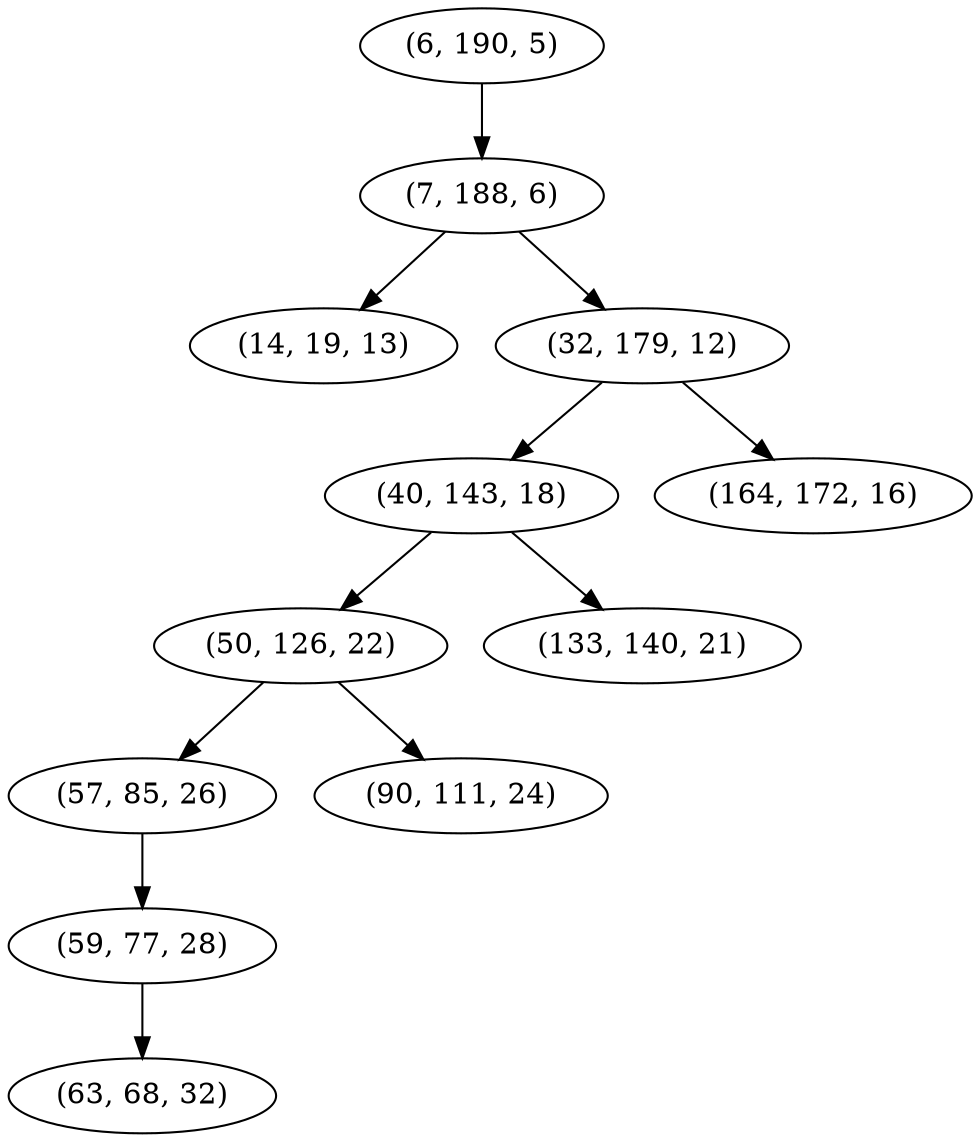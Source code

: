 digraph tree {
    "(6, 190, 5)";
    "(7, 188, 6)";
    "(14, 19, 13)";
    "(32, 179, 12)";
    "(40, 143, 18)";
    "(50, 126, 22)";
    "(57, 85, 26)";
    "(59, 77, 28)";
    "(63, 68, 32)";
    "(90, 111, 24)";
    "(133, 140, 21)";
    "(164, 172, 16)";
    "(6, 190, 5)" -> "(7, 188, 6)";
    "(7, 188, 6)" -> "(14, 19, 13)";
    "(7, 188, 6)" -> "(32, 179, 12)";
    "(32, 179, 12)" -> "(40, 143, 18)";
    "(32, 179, 12)" -> "(164, 172, 16)";
    "(40, 143, 18)" -> "(50, 126, 22)";
    "(40, 143, 18)" -> "(133, 140, 21)";
    "(50, 126, 22)" -> "(57, 85, 26)";
    "(50, 126, 22)" -> "(90, 111, 24)";
    "(57, 85, 26)" -> "(59, 77, 28)";
    "(59, 77, 28)" -> "(63, 68, 32)";
}
